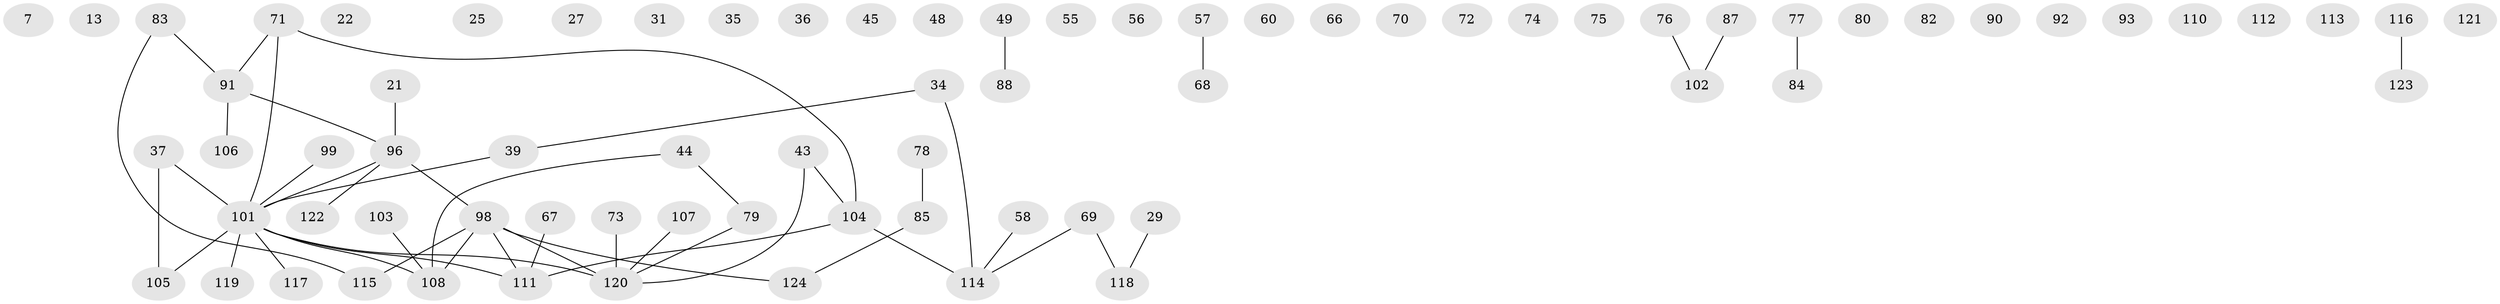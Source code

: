 // original degree distribution, {3: 0.1774193548387097, 1: 0.29838709677419356, 0: 0.20161290322580644, 4: 0.07258064516129033, 2: 0.20967741935483872, 7: 0.008064516129032258, 6: 0.016129032258064516, 5: 0.016129032258064516}
// Generated by graph-tools (version 1.1) at 2025/42/03/04/25 21:42:55]
// undirected, 74 vertices, 51 edges
graph export_dot {
graph [start="1"]
  node [color=gray90,style=filled];
  7;
  13;
  21;
  22;
  25;
  27;
  29;
  31;
  34 [super="+28"];
  35;
  36;
  37 [super="+26"];
  39;
  43;
  44 [super="+2"];
  45;
  48;
  49;
  55;
  56;
  57;
  58 [super="+12"];
  60;
  66;
  67;
  68;
  69 [super="+63"];
  70;
  71;
  72;
  73;
  74;
  75;
  76;
  77;
  78;
  79;
  80 [super="+11"];
  82;
  83;
  84;
  85 [super="+16"];
  87;
  88;
  90;
  91 [super="+50"];
  92;
  93;
  96 [super="+24+32"];
  98 [super="+89+94"];
  99;
  101 [super="+95"];
  102 [super="+42+47"];
  103;
  104 [super="+65"];
  105;
  106;
  107;
  108 [super="+1+20+61"];
  110;
  111 [super="+100+97"];
  112;
  113;
  114;
  115;
  116;
  117;
  118;
  119;
  120 [super="+109"];
  121 [super="+3"];
  122;
  123;
  124;
  21 -- 96;
  29 -- 118;
  34 -- 39;
  34 -- 114;
  37 -- 105;
  37 -- 101;
  39 -- 101;
  43 -- 120;
  43 -- 104;
  44 -- 79;
  44 -- 108;
  49 -- 88;
  57 -- 68;
  58 -- 114;
  67 -- 111;
  69 -- 114;
  69 -- 118;
  71 -- 91;
  71 -- 104;
  71 -- 101;
  73 -- 120 [weight=2];
  76 -- 102;
  77 -- 84;
  78 -- 85;
  79 -- 120;
  83 -- 115;
  83 -- 91;
  85 -- 124;
  87 -- 102;
  91 -- 106;
  91 -- 96 [weight=2];
  96 -- 122;
  96 -- 101;
  96 -- 98;
  98 -- 108 [weight=2];
  98 -- 115;
  98 -- 120 [weight=3];
  98 -- 124;
  98 -- 111;
  99 -- 101;
  101 -- 108 [weight=2];
  101 -- 105;
  101 -- 117;
  101 -- 119;
  101 -- 120;
  101 -- 111 [weight=2];
  103 -- 108;
  104 -- 111 [weight=2];
  104 -- 114 [weight=2];
  107 -- 120;
  116 -- 123;
}
